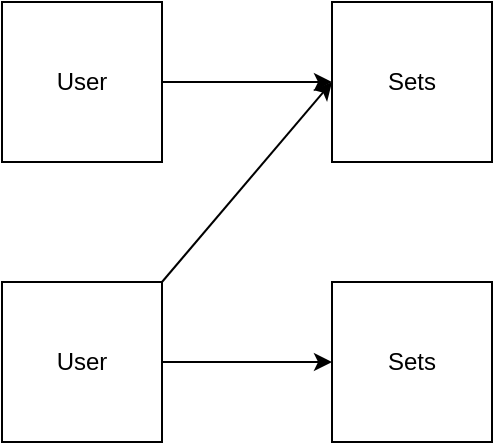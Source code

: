 <mxfile>
    <diagram id="kaUhHoZHRtUwcqHndgaN" name="Page-1">
        <mxGraphModel dx="649" dy="537" grid="1" gridSize="10" guides="1" tooltips="1" connect="1" arrows="1" fold="1" page="1" pageScale="1" pageWidth="850" pageHeight="1100" math="0" shadow="0">
            <root>
                <mxCell id="0"/>
                <mxCell id="1" parent="0"/>
                <mxCell id="5" style="edgeStyle=none;html=1;" edge="1" parent="1" source="2" target="4">
                    <mxGeometry relative="1" as="geometry"/>
                </mxCell>
                <mxCell id="6" style="edgeStyle=none;html=1;exitX=1;exitY=0;exitDx=0;exitDy=0;entryX=0;entryY=0.5;entryDx=0;entryDy=0;" edge="1" parent="1" source="2" target="3">
                    <mxGeometry relative="1" as="geometry"/>
                </mxCell>
                <mxCell id="2" value="User" style="whiteSpace=wrap;html=1;aspect=fixed;" vertex="1" parent="1">
                    <mxGeometry x="260" y="280" width="80" height="80" as="geometry"/>
                </mxCell>
                <mxCell id="3" value="Sets" style="whiteSpace=wrap;html=1;aspect=fixed;" vertex="1" parent="1">
                    <mxGeometry x="425" y="140" width="80" height="80" as="geometry"/>
                </mxCell>
                <mxCell id="4" value="Sets" style="whiteSpace=wrap;html=1;aspect=fixed;" vertex="1" parent="1">
                    <mxGeometry x="425" y="280" width="80" height="80" as="geometry"/>
                </mxCell>
                <mxCell id="8" style="edgeStyle=none;html=1;" edge="1" parent="1" source="7" target="3">
                    <mxGeometry relative="1" as="geometry"/>
                </mxCell>
                <mxCell id="7" value="User" style="whiteSpace=wrap;html=1;aspect=fixed;" vertex="1" parent="1">
                    <mxGeometry x="260" y="140" width="80" height="80" as="geometry"/>
                </mxCell>
            </root>
        </mxGraphModel>
    </diagram>
</mxfile>